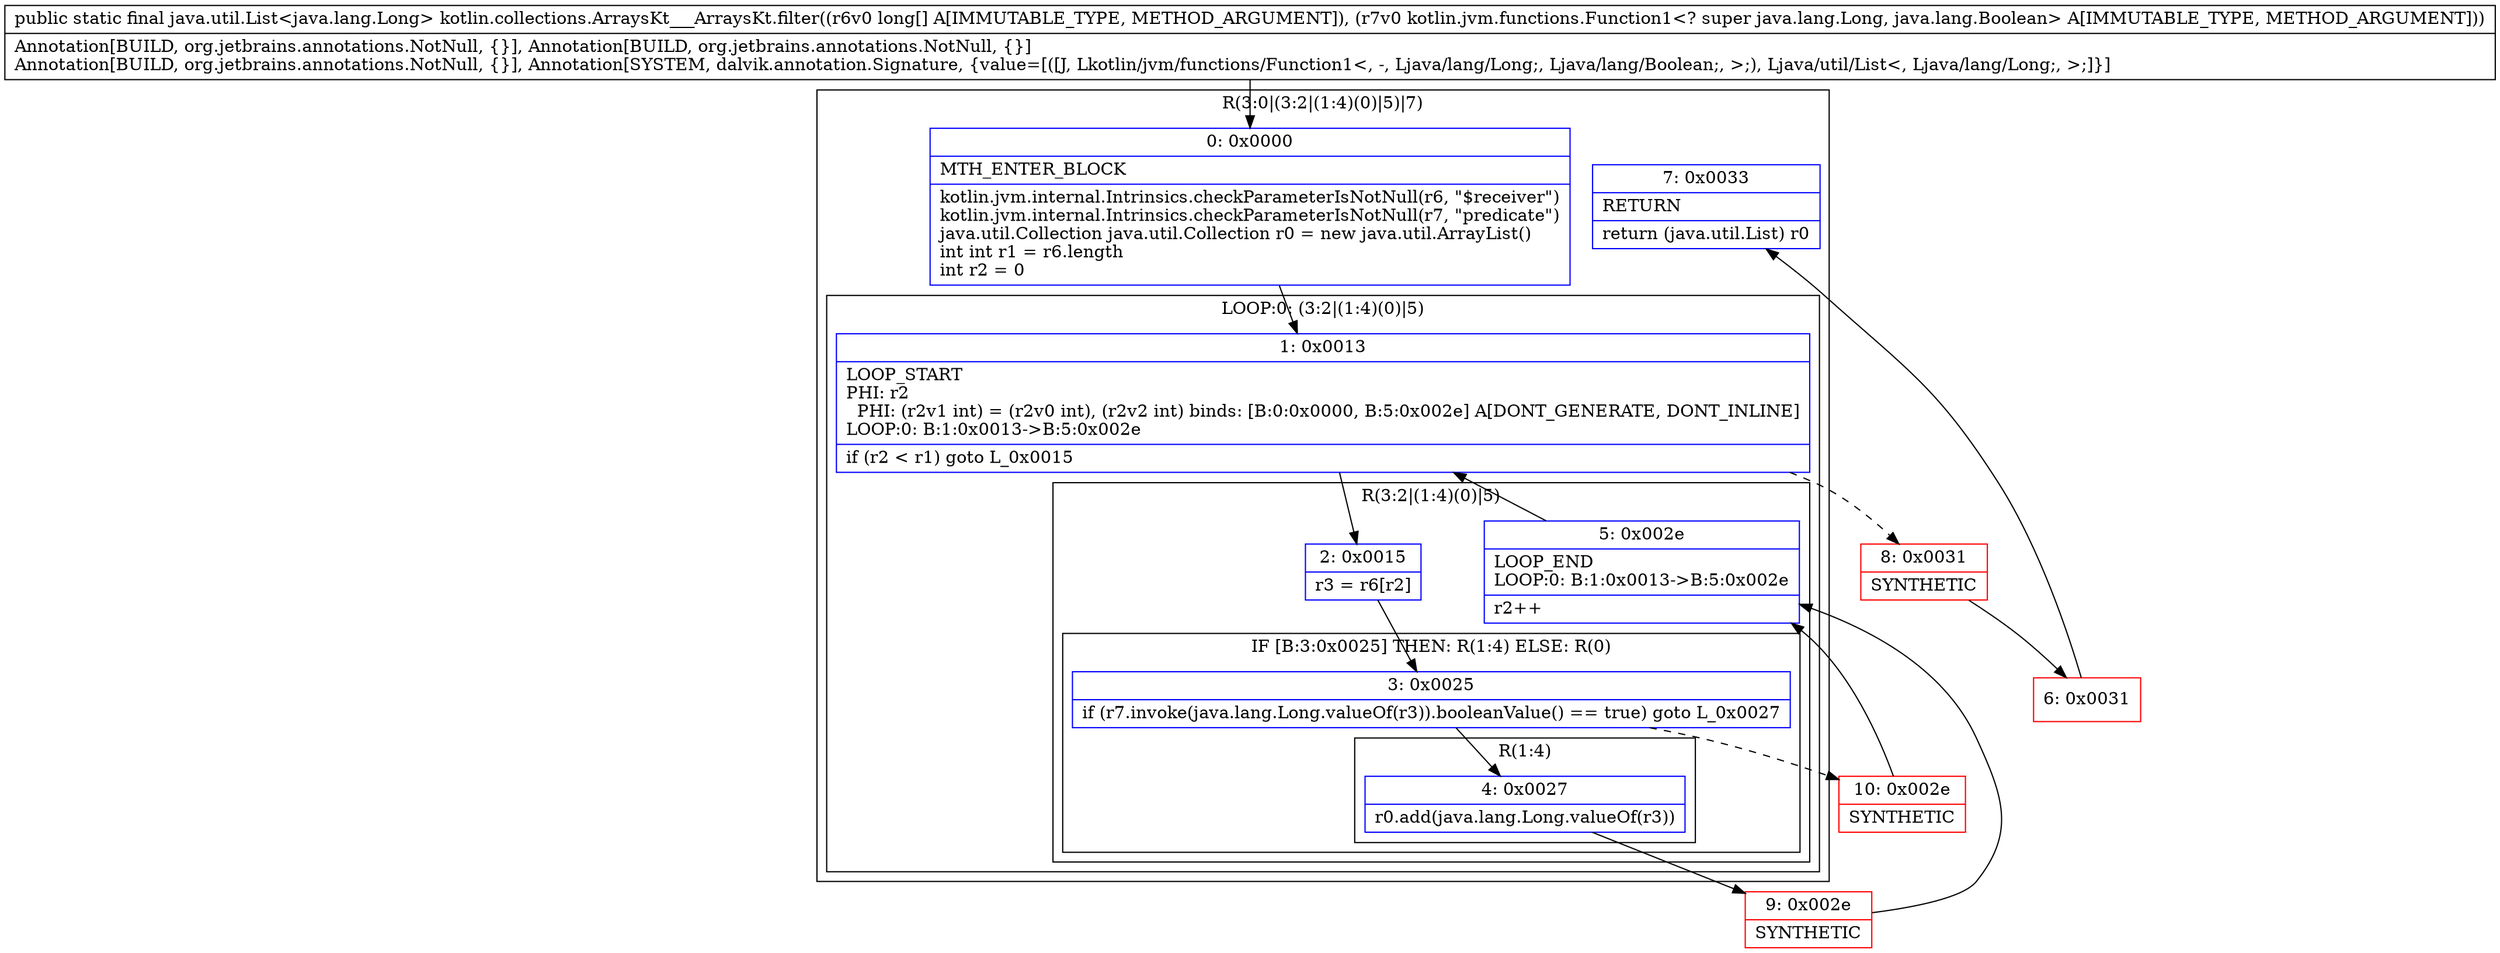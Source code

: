 digraph "CFG forkotlin.collections.ArraysKt___ArraysKt.filter([JLkotlin\/jvm\/functions\/Function1;)Ljava\/util\/List;" {
subgraph cluster_Region_1524115128 {
label = "R(3:0|(3:2|(1:4)(0)|5)|7)";
node [shape=record,color=blue];
Node_0 [shape=record,label="{0\:\ 0x0000|MTH_ENTER_BLOCK\l|kotlin.jvm.internal.Intrinsics.checkParameterIsNotNull(r6, \"$receiver\")\lkotlin.jvm.internal.Intrinsics.checkParameterIsNotNull(r7, \"predicate\")\ljava.util.Collection java.util.Collection r0 = new java.util.ArrayList()\lint int r1 = r6.length\lint r2 = 0\l}"];
subgraph cluster_LoopRegion_1126059859 {
label = "LOOP:0: (3:2|(1:4)(0)|5)";
node [shape=record,color=blue];
Node_1 [shape=record,label="{1\:\ 0x0013|LOOP_START\lPHI: r2 \l  PHI: (r2v1 int) = (r2v0 int), (r2v2 int) binds: [B:0:0x0000, B:5:0x002e] A[DONT_GENERATE, DONT_INLINE]\lLOOP:0: B:1:0x0013\-\>B:5:0x002e\l|if (r2 \< r1) goto L_0x0015\l}"];
subgraph cluster_Region_553104322 {
label = "R(3:2|(1:4)(0)|5)";
node [shape=record,color=blue];
Node_2 [shape=record,label="{2\:\ 0x0015|r3 = r6[r2]\l}"];
subgraph cluster_IfRegion_425147952 {
label = "IF [B:3:0x0025] THEN: R(1:4) ELSE: R(0)";
node [shape=record,color=blue];
Node_3 [shape=record,label="{3\:\ 0x0025|if (r7.invoke(java.lang.Long.valueOf(r3)).booleanValue() == true) goto L_0x0027\l}"];
subgraph cluster_Region_439552600 {
label = "R(1:4)";
node [shape=record,color=blue];
Node_4 [shape=record,label="{4\:\ 0x0027|r0.add(java.lang.Long.valueOf(r3))\l}"];
}
subgraph cluster_Region_381840294 {
label = "R(0)";
node [shape=record,color=blue];
}
}
Node_5 [shape=record,label="{5\:\ 0x002e|LOOP_END\lLOOP:0: B:1:0x0013\-\>B:5:0x002e\l|r2++\l}"];
}
}
Node_7 [shape=record,label="{7\:\ 0x0033|RETURN\l|return (java.util.List) r0\l}"];
}
Node_6 [shape=record,color=red,label="{6\:\ 0x0031}"];
Node_8 [shape=record,color=red,label="{8\:\ 0x0031|SYNTHETIC\l}"];
Node_9 [shape=record,color=red,label="{9\:\ 0x002e|SYNTHETIC\l}"];
Node_10 [shape=record,color=red,label="{10\:\ 0x002e|SYNTHETIC\l}"];
MethodNode[shape=record,label="{public static final java.util.List\<java.lang.Long\> kotlin.collections.ArraysKt___ArraysKt.filter((r6v0 long[] A[IMMUTABLE_TYPE, METHOD_ARGUMENT]), (r7v0 kotlin.jvm.functions.Function1\<? super java.lang.Long, java.lang.Boolean\> A[IMMUTABLE_TYPE, METHOD_ARGUMENT]))  | Annotation[BUILD, org.jetbrains.annotations.NotNull, \{\}], Annotation[BUILD, org.jetbrains.annotations.NotNull, \{\}]\lAnnotation[BUILD, org.jetbrains.annotations.NotNull, \{\}], Annotation[SYSTEM, dalvik.annotation.Signature, \{value=[([J, Lkotlin\/jvm\/functions\/Function1\<, \-, Ljava\/lang\/Long;, Ljava\/lang\/Boolean;, \>;), Ljava\/util\/List\<, Ljava\/lang\/Long;, \>;]\}]\l}"];
MethodNode -> Node_0;
Node_0 -> Node_1;
Node_1 -> Node_2;
Node_1 -> Node_8[style=dashed];
Node_2 -> Node_3;
Node_3 -> Node_4;
Node_3 -> Node_10[style=dashed];
Node_4 -> Node_9;
Node_5 -> Node_1;
Node_6 -> Node_7;
Node_8 -> Node_6;
Node_9 -> Node_5;
Node_10 -> Node_5;
}

